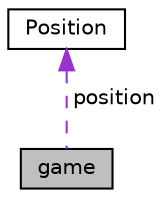 digraph "game"
{
 // LATEX_PDF_SIZE
  edge [fontname="Helvetica",fontsize="10",labelfontname="Helvetica",labelfontsize="10"];
  node [fontname="Helvetica",fontsize="10",shape=record];
  Node1 [label="game",height=0.2,width=0.4,color="black", fillcolor="grey75", style="filled", fontcolor="black",tooltip=" "];
  Node2 -> Node1 [dir="back",color="darkorchid3",fontsize="10",style="dashed",label=" position" ,fontname="Helvetica"];
  Node2 [label="Position",height=0.2,width=0.4,color="black", fillcolor="white", style="filled",URL="$classPosition.html",tooltip=" "];
}
